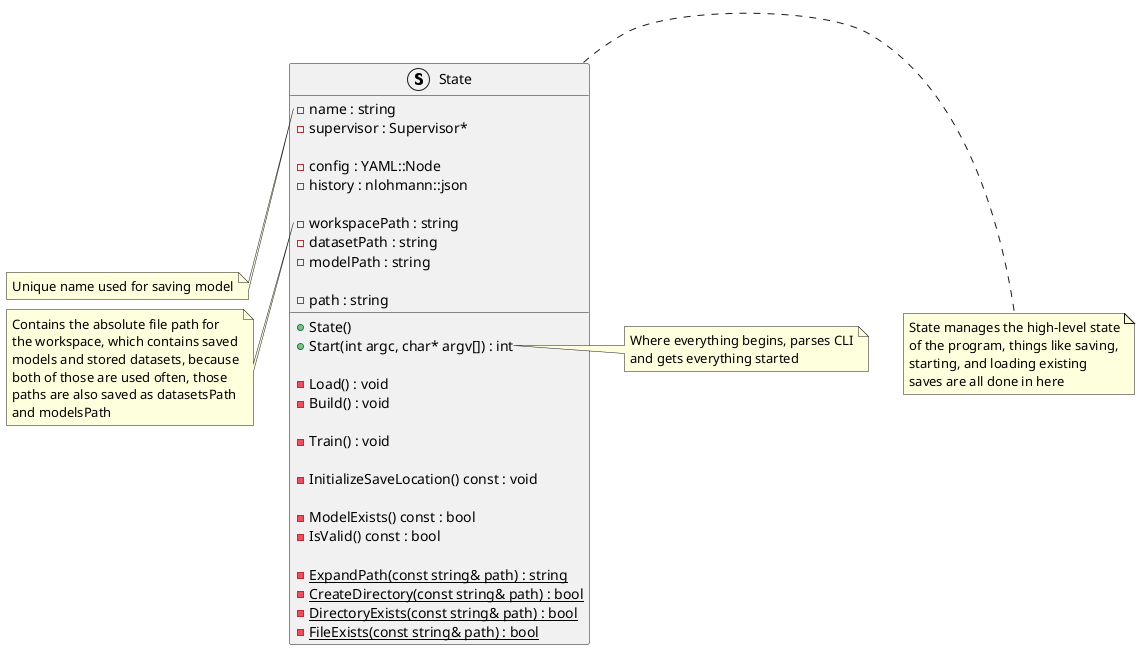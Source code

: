 @startuml State
struct State {
    - name : string
    - supervisor : Supervisor*

    - config : YAML::Node
    - history : nlohmann::json

    - workspacePath : string
    - datasetPath : string
    - modelPath : string

    - path : string

    + State()
    + Start(int argc, char* argv[]) : int

    - Load() : void
    - Build() : void

    - Train() : void

    - InitializeSaveLocation() const : void

    - ModelExists() const : bool
    - IsValid() const : bool

    {static} - ExpandPath(const string& path) : string
    {static} - CreateDirectory(const string& path) : bool
    {static} - DirectoryExists(const string& path) : bool
    {static} - FileExists(const string& path) : bool
}

note right of State
    State manages the high-level state
    of the program, things like saving,
    starting, and loading existing
    saves are all done in here
end note

note right of State::Start
    Where everything begins, parses CLI
    and gets everything started
end note

note left of State::name
    Unique name used for saving model
end note

note left of State::workspacePath
    Contains the absolute file path for
    the workspace, which contains saved
    models and stored datasets, because
    both of those are used often, those
    paths are also saved as datasetsPath
    and modelsPath
end note
@enduml
